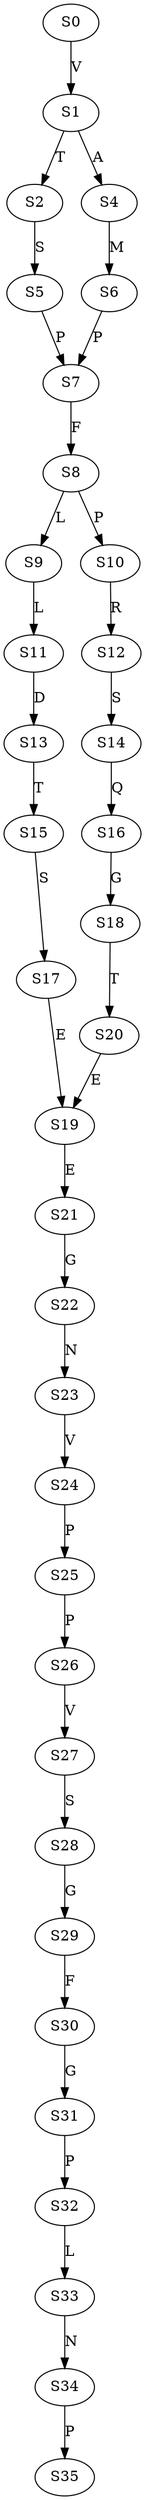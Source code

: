 strict digraph  {
	S0 -> S1 [ label = V ];
	S1 -> S2 [ label = T ];
	S1 -> S4 [ label = A ];
	S2 -> S5 [ label = S ];
	S4 -> S6 [ label = M ];
	S5 -> S7 [ label = P ];
	S6 -> S7 [ label = P ];
	S7 -> S8 [ label = F ];
	S8 -> S9 [ label = L ];
	S8 -> S10 [ label = P ];
	S9 -> S11 [ label = L ];
	S10 -> S12 [ label = R ];
	S11 -> S13 [ label = D ];
	S12 -> S14 [ label = S ];
	S13 -> S15 [ label = T ];
	S14 -> S16 [ label = Q ];
	S15 -> S17 [ label = S ];
	S16 -> S18 [ label = G ];
	S17 -> S19 [ label = E ];
	S18 -> S20 [ label = T ];
	S19 -> S21 [ label = E ];
	S20 -> S19 [ label = E ];
	S21 -> S22 [ label = G ];
	S22 -> S23 [ label = N ];
	S23 -> S24 [ label = V ];
	S24 -> S25 [ label = P ];
	S25 -> S26 [ label = P ];
	S26 -> S27 [ label = V ];
	S27 -> S28 [ label = S ];
	S28 -> S29 [ label = G ];
	S29 -> S30 [ label = F ];
	S30 -> S31 [ label = G ];
	S31 -> S32 [ label = P ];
	S32 -> S33 [ label = L ];
	S33 -> S34 [ label = N ];
	S34 -> S35 [ label = P ];
}
